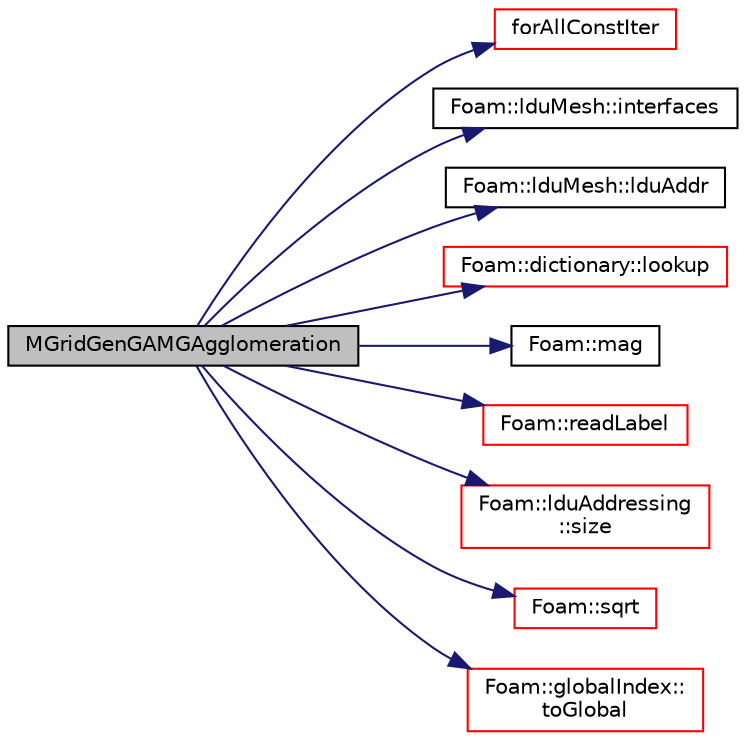 digraph "MGridGenGAMGAgglomeration"
{
  bgcolor="transparent";
  edge [fontname="Helvetica",fontsize="10",labelfontname="Helvetica",labelfontsize="10"];
  node [fontname="Helvetica",fontsize="10",shape=record];
  rankdir="LR";
  Node0 [label="MGridGenGAMGAgglomeration",height=0.2,width=0.4,color="black", fillcolor="grey75", style="filled", fontcolor="black"];
  Node0 -> Node1 [color="midnightblue",fontsize="10",style="solid",fontname="Helvetica"];
  Node1 [label="forAllConstIter",height=0.2,width=0.4,color="red",URL="$a39311.html#ae21e2836509b0fa7f7cedf6493b11b09"];
  Node0 -> Node298 [color="midnightblue",fontsize="10",style="solid",fontname="Helvetica"];
  Node298 [label="Foam::lduMesh::interfaces",height=0.2,width=0.4,color="black",URL="$a28277.html#abc0f20b01dc74c48d4f2da3c399f13b9",tooltip="Return a list of pointers for each patch. "];
  Node0 -> Node299 [color="midnightblue",fontsize="10",style="solid",fontname="Helvetica"];
  Node299 [label="Foam::lduMesh::lduAddr",height=0.2,width=0.4,color="black",URL="$a28277.html#af9d1b76b0bf69742df5ae6ea9ccdc729",tooltip="Return ldu addressing. "];
  Node0 -> Node58 [color="midnightblue",fontsize="10",style="solid",fontname="Helvetica"];
  Node58 [label="Foam::dictionary::lookup",height=0.2,width=0.4,color="red",URL="$a27129.html#a6a0727fa523e48977e27348663def509",tooltip="Find and return an entry data stream. "];
  Node0 -> Node114 [color="midnightblue",fontsize="10",style="solid",fontname="Helvetica"];
  Node114 [label="Foam::mag",height=0.2,width=0.4,color="black",URL="$a21851.html#a929da2a3fdcf3dacbbe0487d3a330dae"];
  Node0 -> Node300 [color="midnightblue",fontsize="10",style="solid",fontname="Helvetica"];
  Node300 [label="Foam::readLabel",height=0.2,width=0.4,color="red",URL="$a21851.html#abb09fbcf651d29208982dd7a601b606f"];
  Node0 -> Node303 [color="midnightblue",fontsize="10",style="solid",fontname="Helvetica"];
  Node303 [label="Foam::lduAddressing\l::size",height=0.2,width=0.4,color="red",URL="$a27897.html#a9facbf0a118d395c89884e45a5ca4e4b",tooltip="Return number of equations. "];
  Node0 -> Node332 [color="midnightblue",fontsize="10",style="solid",fontname="Helvetica"];
  Node332 [label="Foam::sqrt",height=0.2,width=0.4,color="red",URL="$a21851.html#a8616bd62eebf2342a80222fecb1bda71"];
  Node0 -> Node333 [color="midnightblue",fontsize="10",style="solid",fontname="Helvetica"];
  Node333 [label="Foam::globalIndex::\ltoGlobal",height=0.2,width=0.4,color="red",URL="$a28481.html#a6e3eb58016c27d6ea3dddea039e43ed5",tooltip="From local to global. "];
}
